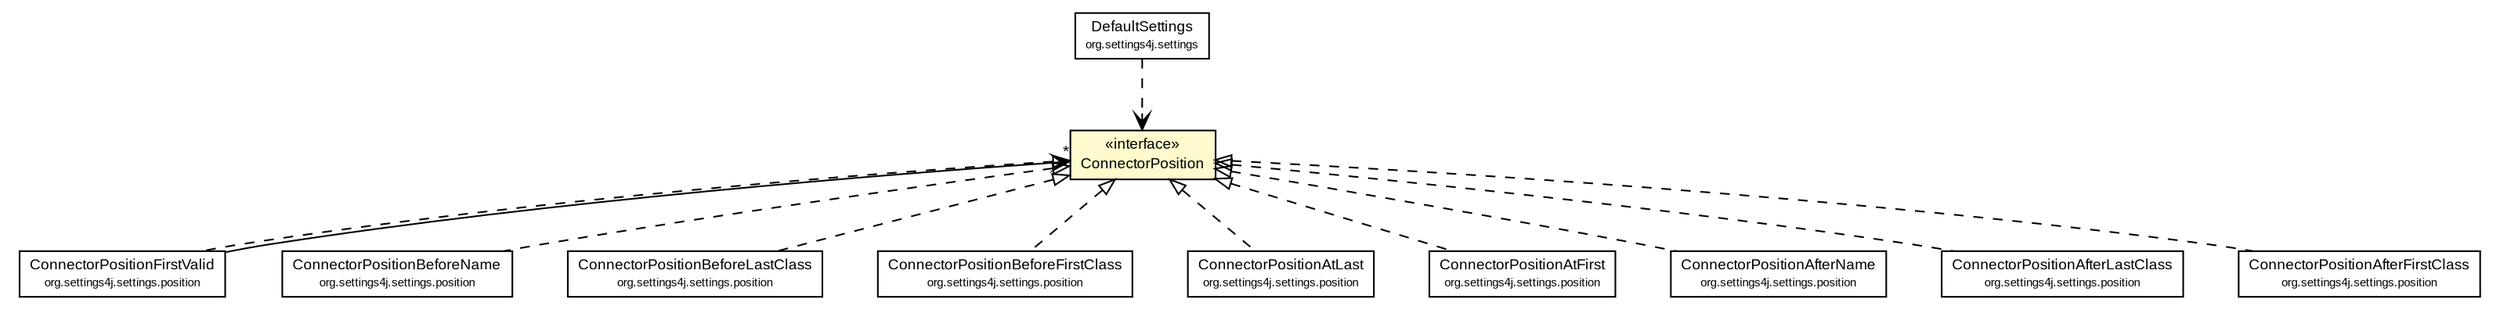 #!/usr/local/bin/dot
#
# Class diagram 
# Generated by UMLGraph version R5_6-24-gf6e263 (http://www.umlgraph.org/)
#

digraph G {
	edge [fontname="arial",fontsize=10,labelfontname="arial",labelfontsize=10];
	node [fontname="arial",fontsize=10,shape=plaintext];
	nodesep=0.25;
	ranksep=0.5;
	// org.settings4j.ConnectorPosition
	c1315 [label=<<table title="org.settings4j.ConnectorPosition" border="0" cellborder="1" cellspacing="0" cellpadding="2" port="p" bgcolor="lemonChiffon" href="./ConnectorPosition.html">
		<tr><td><table border="0" cellspacing="0" cellpadding="1">
<tr><td align="center" balign="center"> &#171;interface&#187; </td></tr>
<tr><td align="center" balign="center"> ConnectorPosition </td></tr>
		</table></td></tr>
		</table>>, URL="./ConnectorPosition.html", fontname="arial", fontcolor="black", fontsize=9.0];
	// org.settings4j.settings.DefaultSettings
	c1337 [label=<<table title="org.settings4j.settings.DefaultSettings" border="0" cellborder="1" cellspacing="0" cellpadding="2" port="p" href="./settings/DefaultSettings.html">
		<tr><td><table border="0" cellspacing="0" cellpadding="1">
<tr><td align="center" balign="center"> DefaultSettings </td></tr>
<tr><td align="center" balign="center"><font point-size="7.0"> org.settings4j.settings </font></td></tr>
		</table></td></tr>
		</table>>, URL="./settings/DefaultSettings.html", fontname="arial", fontcolor="black", fontsize=9.0];
	// org.settings4j.settings.position.ConnectorPositionFirstValid
	c1339 [label=<<table title="org.settings4j.settings.position.ConnectorPositionFirstValid" border="0" cellborder="1" cellspacing="0" cellpadding="2" port="p" href="./settings/position/ConnectorPositionFirstValid.html">
		<tr><td><table border="0" cellspacing="0" cellpadding="1">
<tr><td align="center" balign="center"> ConnectorPositionFirstValid </td></tr>
<tr><td align="center" balign="center"><font point-size="7.0"> org.settings4j.settings.position </font></td></tr>
		</table></td></tr>
		</table>>, URL="./settings/position/ConnectorPositionFirstValid.html", fontname="arial", fontcolor="black", fontsize=9.0];
	// org.settings4j.settings.position.ConnectorPositionBeforeName
	c1340 [label=<<table title="org.settings4j.settings.position.ConnectorPositionBeforeName" border="0" cellborder="1" cellspacing="0" cellpadding="2" port="p" href="./settings/position/ConnectorPositionBeforeName.html">
		<tr><td><table border="0" cellspacing="0" cellpadding="1">
<tr><td align="center" balign="center"> ConnectorPositionBeforeName </td></tr>
<tr><td align="center" balign="center"><font point-size="7.0"> org.settings4j.settings.position </font></td></tr>
		</table></td></tr>
		</table>>, URL="./settings/position/ConnectorPositionBeforeName.html", fontname="arial", fontcolor="black", fontsize=9.0];
	// org.settings4j.settings.position.ConnectorPositionBeforeLastClass
	c1341 [label=<<table title="org.settings4j.settings.position.ConnectorPositionBeforeLastClass" border="0" cellborder="1" cellspacing="0" cellpadding="2" port="p" href="./settings/position/ConnectorPositionBeforeLastClass.html">
		<tr><td><table border="0" cellspacing="0" cellpadding="1">
<tr><td align="center" balign="center"> ConnectorPositionBeforeLastClass </td></tr>
<tr><td align="center" balign="center"><font point-size="7.0"> org.settings4j.settings.position </font></td></tr>
		</table></td></tr>
		</table>>, URL="./settings/position/ConnectorPositionBeforeLastClass.html", fontname="arial", fontcolor="black", fontsize=9.0];
	// org.settings4j.settings.position.ConnectorPositionBeforeFirstClass
	c1342 [label=<<table title="org.settings4j.settings.position.ConnectorPositionBeforeFirstClass" border="0" cellborder="1" cellspacing="0" cellpadding="2" port="p" href="./settings/position/ConnectorPositionBeforeFirstClass.html">
		<tr><td><table border="0" cellspacing="0" cellpadding="1">
<tr><td align="center" balign="center"> ConnectorPositionBeforeFirstClass </td></tr>
<tr><td align="center" balign="center"><font point-size="7.0"> org.settings4j.settings.position </font></td></tr>
		</table></td></tr>
		</table>>, URL="./settings/position/ConnectorPositionBeforeFirstClass.html", fontname="arial", fontcolor="black", fontsize=9.0];
	// org.settings4j.settings.position.ConnectorPositionAtLast
	c1343 [label=<<table title="org.settings4j.settings.position.ConnectorPositionAtLast" border="0" cellborder="1" cellspacing="0" cellpadding="2" port="p" href="./settings/position/ConnectorPositionAtLast.html">
		<tr><td><table border="0" cellspacing="0" cellpadding="1">
<tr><td align="center" balign="center"> ConnectorPositionAtLast </td></tr>
<tr><td align="center" balign="center"><font point-size="7.0"> org.settings4j.settings.position </font></td></tr>
		</table></td></tr>
		</table>>, URL="./settings/position/ConnectorPositionAtLast.html", fontname="arial", fontcolor="black", fontsize=9.0];
	// org.settings4j.settings.position.ConnectorPositionAtFirst
	c1344 [label=<<table title="org.settings4j.settings.position.ConnectorPositionAtFirst" border="0" cellborder="1" cellspacing="0" cellpadding="2" port="p" href="./settings/position/ConnectorPositionAtFirst.html">
		<tr><td><table border="0" cellspacing="0" cellpadding="1">
<tr><td align="center" balign="center"> ConnectorPositionAtFirst </td></tr>
<tr><td align="center" balign="center"><font point-size="7.0"> org.settings4j.settings.position </font></td></tr>
		</table></td></tr>
		</table>>, URL="./settings/position/ConnectorPositionAtFirst.html", fontname="arial", fontcolor="black", fontsize=9.0];
	// org.settings4j.settings.position.ConnectorPositionAfterName
	c1345 [label=<<table title="org.settings4j.settings.position.ConnectorPositionAfterName" border="0" cellborder="1" cellspacing="0" cellpadding="2" port="p" href="./settings/position/ConnectorPositionAfterName.html">
		<tr><td><table border="0" cellspacing="0" cellpadding="1">
<tr><td align="center" balign="center"> ConnectorPositionAfterName </td></tr>
<tr><td align="center" balign="center"><font point-size="7.0"> org.settings4j.settings.position </font></td></tr>
		</table></td></tr>
		</table>>, URL="./settings/position/ConnectorPositionAfterName.html", fontname="arial", fontcolor="black", fontsize=9.0];
	// org.settings4j.settings.position.ConnectorPositionAfterLastClass
	c1346 [label=<<table title="org.settings4j.settings.position.ConnectorPositionAfterLastClass" border="0" cellborder="1" cellspacing="0" cellpadding="2" port="p" href="./settings/position/ConnectorPositionAfterLastClass.html">
		<tr><td><table border="0" cellspacing="0" cellpadding="1">
<tr><td align="center" balign="center"> ConnectorPositionAfterLastClass </td></tr>
<tr><td align="center" balign="center"><font point-size="7.0"> org.settings4j.settings.position </font></td></tr>
		</table></td></tr>
		</table>>, URL="./settings/position/ConnectorPositionAfterLastClass.html", fontname="arial", fontcolor="black", fontsize=9.0];
	// org.settings4j.settings.position.ConnectorPositionAfterFirstClass
	c1347 [label=<<table title="org.settings4j.settings.position.ConnectorPositionAfterFirstClass" border="0" cellborder="1" cellspacing="0" cellpadding="2" port="p" href="./settings/position/ConnectorPositionAfterFirstClass.html">
		<tr><td><table border="0" cellspacing="0" cellpadding="1">
<tr><td align="center" balign="center"> ConnectorPositionAfterFirstClass </td></tr>
<tr><td align="center" balign="center"><font point-size="7.0"> org.settings4j.settings.position </font></td></tr>
		</table></td></tr>
		</table>>, URL="./settings/position/ConnectorPositionAfterFirstClass.html", fontname="arial", fontcolor="black", fontsize=9.0];
	//org.settings4j.settings.position.ConnectorPositionFirstValid implements org.settings4j.ConnectorPosition
	c1315:p -> c1339:p [dir=back,arrowtail=empty,style=dashed];
	//org.settings4j.settings.position.ConnectorPositionBeforeName implements org.settings4j.ConnectorPosition
	c1315:p -> c1340:p [dir=back,arrowtail=empty,style=dashed];
	//org.settings4j.settings.position.ConnectorPositionBeforeLastClass implements org.settings4j.ConnectorPosition
	c1315:p -> c1341:p [dir=back,arrowtail=empty,style=dashed];
	//org.settings4j.settings.position.ConnectorPositionBeforeFirstClass implements org.settings4j.ConnectorPosition
	c1315:p -> c1342:p [dir=back,arrowtail=empty,style=dashed];
	//org.settings4j.settings.position.ConnectorPositionAtLast implements org.settings4j.ConnectorPosition
	c1315:p -> c1343:p [dir=back,arrowtail=empty,style=dashed];
	//org.settings4j.settings.position.ConnectorPositionAtFirst implements org.settings4j.ConnectorPosition
	c1315:p -> c1344:p [dir=back,arrowtail=empty,style=dashed];
	//org.settings4j.settings.position.ConnectorPositionAfterName implements org.settings4j.ConnectorPosition
	c1315:p -> c1345:p [dir=back,arrowtail=empty,style=dashed];
	//org.settings4j.settings.position.ConnectorPositionAfterLastClass implements org.settings4j.ConnectorPosition
	c1315:p -> c1346:p [dir=back,arrowtail=empty,style=dashed];
	//org.settings4j.settings.position.ConnectorPositionAfterFirstClass implements org.settings4j.ConnectorPosition
	c1315:p -> c1347:p [dir=back,arrowtail=empty,style=dashed];
	// org.settings4j.settings.position.ConnectorPositionFirstValid NAVASSOC org.settings4j.ConnectorPosition
	c1339:p -> c1315:p [taillabel="", label="", headlabel="*", fontname="arial", fontcolor="black", fontsize=10.0, color="black", arrowhead=open];
	// org.settings4j.settings.DefaultSettings DEPEND org.settings4j.ConnectorPosition
	c1337:p -> c1315:p [taillabel="", label="", headlabel="", fontname="arial", fontcolor="black", fontsize=10.0, color="black", arrowhead=open, style=dashed];
}


